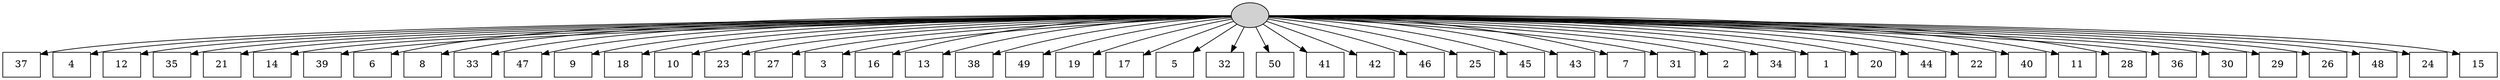 digraph G {
0[style=filled, fillcolor=grey82, label=""];
1[shape=box,style=filled, fillcolor=white,label="37\n"];
2[shape=box,style=filled, fillcolor=white,label="4\n"];
3[shape=box,style=filled, fillcolor=white,label="12\n"];
4[shape=box,style=filled, fillcolor=white,label="35\n"];
5[shape=box,style=filled, fillcolor=white,label="21\n"];
6[shape=box,style=filled, fillcolor=white,label="14\n"];
7[shape=box,style=filled, fillcolor=white,label="39\n"];
8[shape=box,style=filled, fillcolor=white,label="6\n"];
9[shape=box,style=filled, fillcolor=white,label="8\n"];
10[shape=box,style=filled, fillcolor=white,label="33\n"];
11[shape=box,style=filled, fillcolor=white,label="47\n"];
12[shape=box,style=filled, fillcolor=white,label="9\n"];
13[shape=box,style=filled, fillcolor=white,label="18\n"];
14[shape=box,style=filled, fillcolor=white,label="10\n"];
15[shape=box,style=filled, fillcolor=white,label="23\n"];
16[shape=box,style=filled, fillcolor=white,label="27\n"];
17[shape=box,style=filled, fillcolor=white,label="3\n"];
18[shape=box,style=filled, fillcolor=white,label="16\n"];
19[shape=box,style=filled, fillcolor=white,label="13\n"];
20[shape=box,style=filled, fillcolor=white,label="38\n"];
21[shape=box,style=filled, fillcolor=white,label="49\n"];
22[shape=box,style=filled, fillcolor=white,label="19\n"];
23[shape=box,style=filled, fillcolor=white,label="17\n"];
24[shape=box,style=filled, fillcolor=white,label="5\n"];
25[shape=box,style=filled, fillcolor=white,label="32\n"];
26[shape=box,style=filled, fillcolor=white,label="50\n"];
27[shape=box,style=filled, fillcolor=white,label="41\n"];
28[shape=box,style=filled, fillcolor=white,label="42\n"];
29[shape=box,style=filled, fillcolor=white,label="46\n"];
30[shape=box,style=filled, fillcolor=white,label="25\n"];
31[shape=box,style=filled, fillcolor=white,label="45\n"];
32[shape=box,style=filled, fillcolor=white,label="43\n"];
33[shape=box,style=filled, fillcolor=white,label="7\n"];
34[shape=box,style=filled, fillcolor=white,label="31\n"];
35[shape=box,style=filled, fillcolor=white,label="2\n"];
36[shape=box,style=filled, fillcolor=white,label="34\n"];
37[shape=box,style=filled, fillcolor=white,label="1\n"];
38[shape=box,style=filled, fillcolor=white,label="20\n"];
39[shape=box,style=filled, fillcolor=white,label="44\n"];
40[shape=box,style=filled, fillcolor=white,label="22\n"];
41[shape=box,style=filled, fillcolor=white,label="40\n"];
42[shape=box,style=filled, fillcolor=white,label="11\n"];
43[shape=box,style=filled, fillcolor=white,label="28\n"];
44[shape=box,style=filled, fillcolor=white,label="36\n"];
45[shape=box,style=filled, fillcolor=white,label="30\n"];
46[shape=box,style=filled, fillcolor=white,label="29\n"];
47[shape=box,style=filled, fillcolor=white,label="26\n"];
48[shape=box,style=filled, fillcolor=white,label="48\n"];
49[shape=box,style=filled, fillcolor=white,label="24\n"];
50[shape=box,style=filled, fillcolor=white,label="15\n"];
0->1 ;
0->2 ;
0->3 ;
0->4 ;
0->5 ;
0->6 ;
0->7 ;
0->8 ;
0->9 ;
0->10 ;
0->11 ;
0->12 ;
0->13 ;
0->14 ;
0->15 ;
0->16 ;
0->17 ;
0->18 ;
0->19 ;
0->20 ;
0->21 ;
0->22 ;
0->23 ;
0->24 ;
0->25 ;
0->26 ;
0->27 ;
0->28 ;
0->29 ;
0->30 ;
0->31 ;
0->32 ;
0->33 ;
0->34 ;
0->35 ;
0->36 ;
0->37 ;
0->38 ;
0->39 ;
0->40 ;
0->41 ;
0->42 ;
0->43 ;
0->44 ;
0->45 ;
0->46 ;
0->47 ;
0->48 ;
0->49 ;
0->50 ;
}
